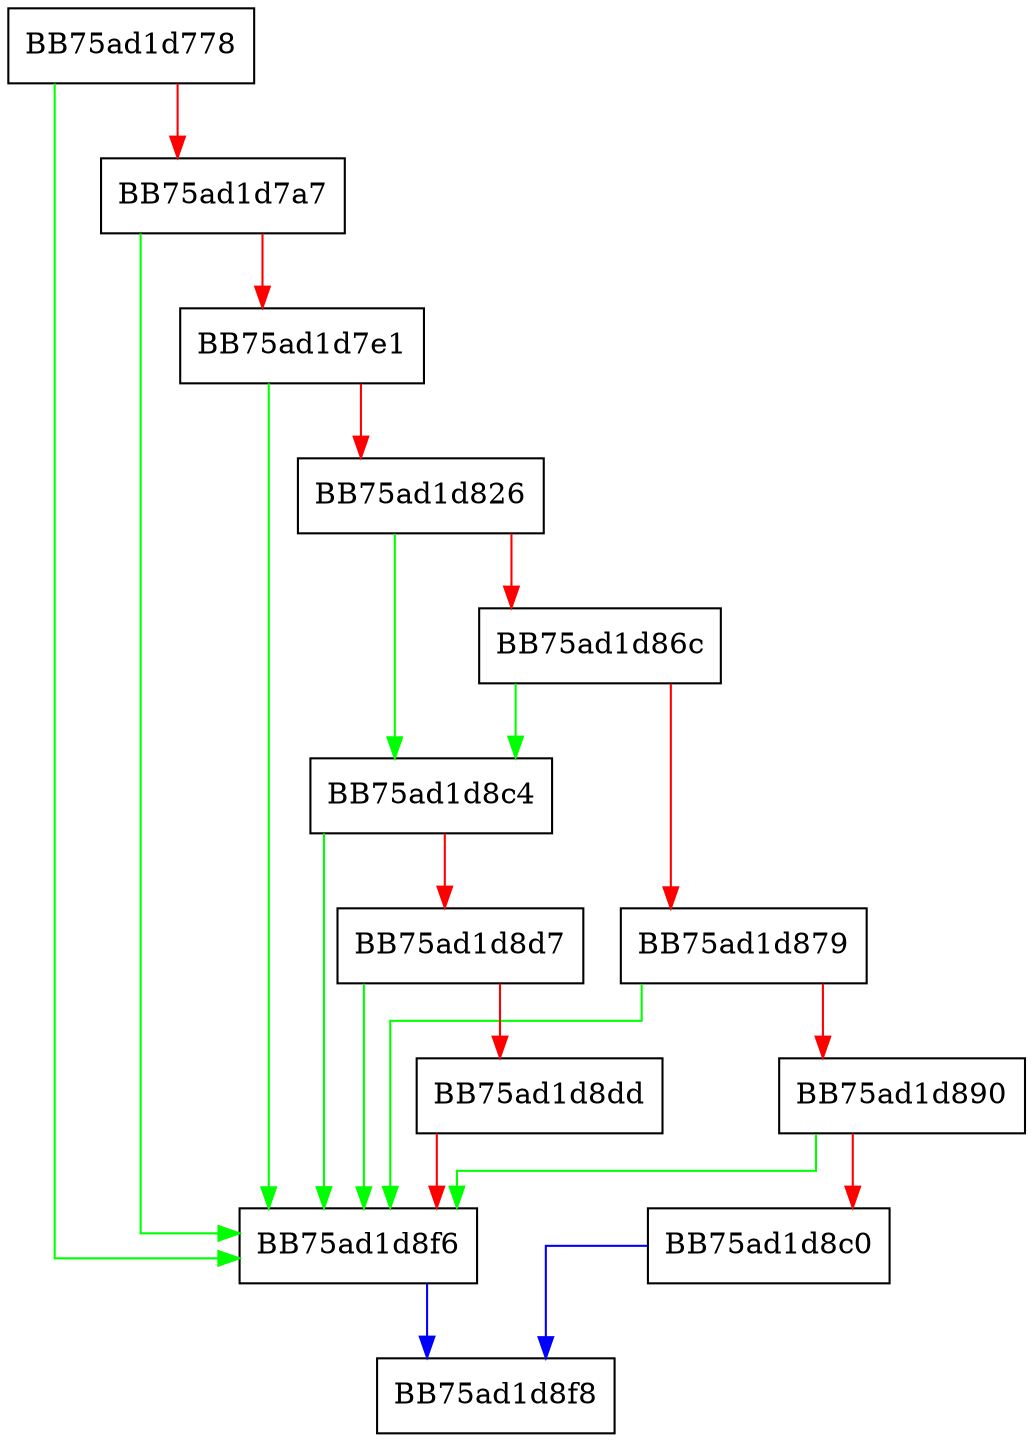 digraph decryptPackedMetaData {
  node [shape="box"];
  graph [splines=ortho];
  BB75ad1d778 -> BB75ad1d8f6 [color="green"];
  BB75ad1d778 -> BB75ad1d7a7 [color="red"];
  BB75ad1d7a7 -> BB75ad1d8f6 [color="green"];
  BB75ad1d7a7 -> BB75ad1d7e1 [color="red"];
  BB75ad1d7e1 -> BB75ad1d8f6 [color="green"];
  BB75ad1d7e1 -> BB75ad1d826 [color="red"];
  BB75ad1d826 -> BB75ad1d8c4 [color="green"];
  BB75ad1d826 -> BB75ad1d86c [color="red"];
  BB75ad1d86c -> BB75ad1d8c4 [color="green"];
  BB75ad1d86c -> BB75ad1d879 [color="red"];
  BB75ad1d879 -> BB75ad1d8f6 [color="green"];
  BB75ad1d879 -> BB75ad1d890 [color="red"];
  BB75ad1d890 -> BB75ad1d8f6 [color="green"];
  BB75ad1d890 -> BB75ad1d8c0 [color="red"];
  BB75ad1d8c0 -> BB75ad1d8f8 [color="blue"];
  BB75ad1d8c4 -> BB75ad1d8f6 [color="green"];
  BB75ad1d8c4 -> BB75ad1d8d7 [color="red"];
  BB75ad1d8d7 -> BB75ad1d8f6 [color="green"];
  BB75ad1d8d7 -> BB75ad1d8dd [color="red"];
  BB75ad1d8dd -> BB75ad1d8f6 [color="red"];
  BB75ad1d8f6 -> BB75ad1d8f8 [color="blue"];
}